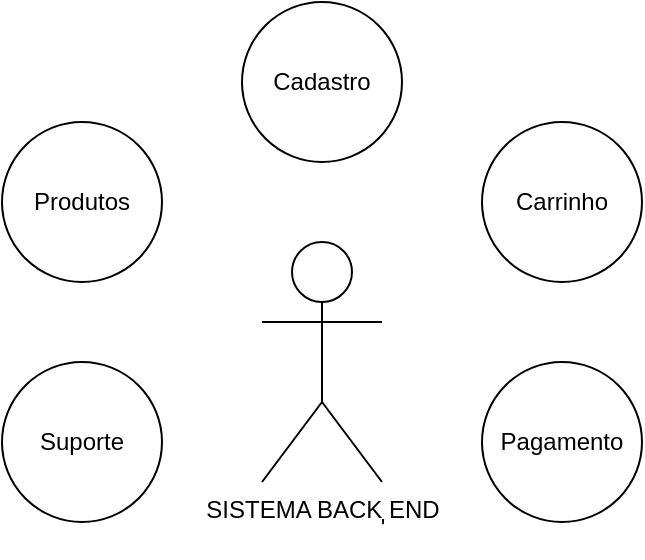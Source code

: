 <mxfile version="24.2.5" type="github">
  <diagram name="Página-1" id="resNPPU2J88MUc1dq6gg">
    <mxGraphModel dx="1690" dy="1753" grid="1" gridSize="10" guides="1" tooltips="1" connect="1" arrows="1" fold="1" page="1" pageScale="1" pageWidth="827" pageHeight="1169" math="0" shadow="0">
      <root>
        <mxCell id="0" />
        <mxCell id="1" parent="0" />
        <mxCell id="aH43dISX2aOUFSMn2uxZ-1" value="SISTEMA BACK END" style="shape=umlActor;verticalLabelPosition=bottom;verticalAlign=top;html=1;outlineConnect=0;" vertex="1" parent="1">
          <mxGeometry x="-30" y="-540" width="60" height="120" as="geometry" />
        </mxCell>
        <mxCell id="aH43dISX2aOUFSMn2uxZ-3" value="Cadastro" style="ellipse;whiteSpace=wrap;html=1;aspect=fixed;" vertex="1" parent="1">
          <mxGeometry x="-40" y="-660" width="80" height="80" as="geometry" />
        </mxCell>
        <mxCell id="aH43dISX2aOUFSMn2uxZ-4" value="&#39;" style="text;html=1;align=center;verticalAlign=middle;resizable=0;points=[];autosize=1;strokeColor=none;fillColor=none;" vertex="1" parent="1">
          <mxGeometry x="15" y="-412" width="30" height="30" as="geometry" />
        </mxCell>
        <mxCell id="aH43dISX2aOUFSMn2uxZ-5" value="Carrinho" style="ellipse;whiteSpace=wrap;html=1;aspect=fixed;" vertex="1" parent="1">
          <mxGeometry x="80" y="-600" width="80" height="80" as="geometry" />
        </mxCell>
        <mxCell id="aH43dISX2aOUFSMn2uxZ-6" value="Pagamento" style="ellipse;whiteSpace=wrap;html=1;aspect=fixed;" vertex="1" parent="1">
          <mxGeometry x="80" y="-480" width="80" height="80" as="geometry" />
        </mxCell>
        <mxCell id="aH43dISX2aOUFSMn2uxZ-8" value="Produtos" style="ellipse;whiteSpace=wrap;html=1;aspect=fixed;" vertex="1" parent="1">
          <mxGeometry x="-160" y="-600" width="80" height="80" as="geometry" />
        </mxCell>
        <mxCell id="aH43dISX2aOUFSMn2uxZ-9" value="Suporte" style="ellipse;whiteSpace=wrap;html=1;aspect=fixed;" vertex="1" parent="1">
          <mxGeometry x="-160" y="-480" width="80" height="80" as="geometry" />
        </mxCell>
      </root>
    </mxGraphModel>
  </diagram>
</mxfile>
